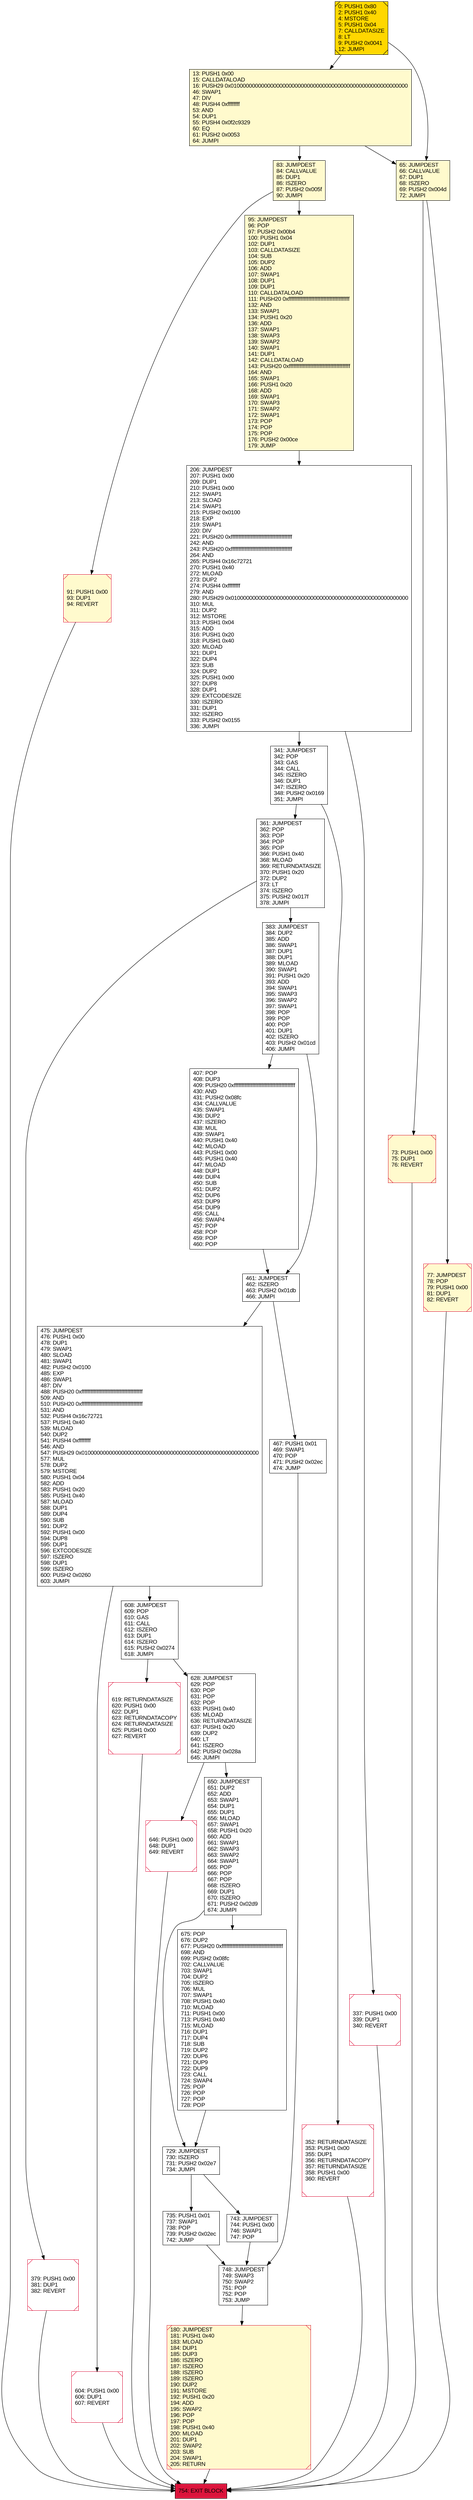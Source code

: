 digraph G {
bgcolor=transparent rankdir=UD;
node [shape=box style=filled color=black fillcolor=white fontname=arial fontcolor=black];
735 [label="735: PUSH1 0x01\l737: SWAP1\l738: POP\l739: PUSH2 0x02ec\l742: JUMP\l" ];
13 [label="13: PUSH1 0x00\l15: CALLDATALOAD\l16: PUSH29 0x0100000000000000000000000000000000000000000000000000000000\l46: SWAP1\l47: DIV\l48: PUSH4 0xffffffff\l53: AND\l54: DUP1\l55: PUSH4 0x0f2c9329\l60: EQ\l61: PUSH2 0x0053\l64: JUMPI\l" fillcolor=lemonchiffon ];
341 [label="341: JUMPDEST\l342: POP\l343: GAS\l344: CALL\l345: ISZERO\l346: DUP1\l347: ISZERO\l348: PUSH2 0x0169\l351: JUMPI\l" ];
83 [label="83: JUMPDEST\l84: CALLVALUE\l85: DUP1\l86: ISZERO\l87: PUSH2 0x005f\l90: JUMPI\l" fillcolor=lemonchiffon ];
180 [label="180: JUMPDEST\l181: PUSH1 0x40\l183: MLOAD\l184: DUP1\l185: DUP3\l186: ISZERO\l187: ISZERO\l188: ISZERO\l189: ISZERO\l190: DUP2\l191: MSTORE\l192: PUSH1 0x20\l194: ADD\l195: SWAP2\l196: POP\l197: POP\l198: PUSH1 0x40\l200: MLOAD\l201: DUP1\l202: SWAP2\l203: SUB\l204: SWAP1\l205: RETURN\l" fillcolor=lemonchiffon shape=Msquare color=crimson ];
467 [label="467: PUSH1 0x01\l469: SWAP1\l470: POP\l471: PUSH2 0x02ec\l474: JUMP\l" ];
628 [label="628: JUMPDEST\l629: POP\l630: POP\l631: POP\l632: POP\l633: PUSH1 0x40\l635: MLOAD\l636: RETURNDATASIZE\l637: PUSH1 0x20\l639: DUP2\l640: LT\l641: ISZERO\l642: PUSH2 0x028a\l645: JUMPI\l" ];
748 [label="748: JUMPDEST\l749: SWAP3\l750: SWAP2\l751: POP\l752: POP\l753: JUMP\l" ];
379 [label="379: PUSH1 0x00\l381: DUP1\l382: REVERT\l" shape=Msquare color=crimson ];
675 [label="675: POP\l676: DUP2\l677: PUSH20 0xffffffffffffffffffffffffffffffffffffffff\l698: AND\l699: PUSH2 0x08fc\l702: CALLVALUE\l703: SWAP1\l704: DUP2\l705: ISZERO\l706: MUL\l707: SWAP1\l708: PUSH1 0x40\l710: MLOAD\l711: PUSH1 0x00\l713: PUSH1 0x40\l715: MLOAD\l716: DUP1\l717: DUP4\l718: SUB\l719: DUP2\l720: DUP6\l721: DUP9\l722: DUP9\l723: CALL\l724: SWAP4\l725: POP\l726: POP\l727: POP\l728: POP\l" ];
608 [label="608: JUMPDEST\l609: POP\l610: GAS\l611: CALL\l612: ISZERO\l613: DUP1\l614: ISZERO\l615: PUSH2 0x0274\l618: JUMPI\l" ];
383 [label="383: JUMPDEST\l384: DUP2\l385: ADD\l386: SWAP1\l387: DUP1\l388: DUP1\l389: MLOAD\l390: SWAP1\l391: PUSH1 0x20\l393: ADD\l394: SWAP1\l395: SWAP3\l396: SWAP2\l397: SWAP1\l398: POP\l399: POP\l400: POP\l401: DUP1\l402: ISZERO\l403: PUSH2 0x01cd\l406: JUMPI\l" ];
407 [label="407: POP\l408: DUP3\l409: PUSH20 0xffffffffffffffffffffffffffffffffffffffff\l430: AND\l431: PUSH2 0x08fc\l434: CALLVALUE\l435: SWAP1\l436: DUP2\l437: ISZERO\l438: MUL\l439: SWAP1\l440: PUSH1 0x40\l442: MLOAD\l443: PUSH1 0x00\l445: PUSH1 0x40\l447: MLOAD\l448: DUP1\l449: DUP4\l450: SUB\l451: DUP2\l452: DUP6\l453: DUP9\l454: DUP9\l455: CALL\l456: SWAP4\l457: POP\l458: POP\l459: POP\l460: POP\l" ];
646 [label="646: PUSH1 0x00\l648: DUP1\l649: REVERT\l" shape=Msquare color=crimson ];
743 [label="743: JUMPDEST\l744: PUSH1 0x00\l746: SWAP1\l747: POP\l" ];
0 [label="0: PUSH1 0x80\l2: PUSH1 0x40\l4: MSTORE\l5: PUSH1 0x04\l7: CALLDATASIZE\l8: LT\l9: PUSH2 0x0041\l12: JUMPI\l" fillcolor=lemonchiffon shape=Msquare fillcolor=gold ];
73 [label="73: PUSH1 0x00\l75: DUP1\l76: REVERT\l" fillcolor=lemonchiffon shape=Msquare color=crimson ];
461 [label="461: JUMPDEST\l462: ISZERO\l463: PUSH2 0x01db\l466: JUMPI\l" ];
650 [label="650: JUMPDEST\l651: DUP2\l652: ADD\l653: SWAP1\l654: DUP1\l655: DUP1\l656: MLOAD\l657: SWAP1\l658: PUSH1 0x20\l660: ADD\l661: SWAP1\l662: SWAP3\l663: SWAP2\l664: SWAP1\l665: POP\l666: POP\l667: POP\l668: ISZERO\l669: DUP1\l670: ISZERO\l671: PUSH2 0x02d9\l674: JUMPI\l" ];
729 [label="729: JUMPDEST\l730: ISZERO\l731: PUSH2 0x02e7\l734: JUMPI\l" ];
337 [label="337: PUSH1 0x00\l339: DUP1\l340: REVERT\l" shape=Msquare color=crimson ];
619 [label="619: RETURNDATASIZE\l620: PUSH1 0x00\l622: DUP1\l623: RETURNDATACOPY\l624: RETURNDATASIZE\l625: PUSH1 0x00\l627: REVERT\l" shape=Msquare color=crimson ];
754 [label="754: EXIT BLOCK\l" fillcolor=crimson ];
206 [label="206: JUMPDEST\l207: PUSH1 0x00\l209: DUP1\l210: PUSH1 0x00\l212: SWAP1\l213: SLOAD\l214: SWAP1\l215: PUSH2 0x0100\l218: EXP\l219: SWAP1\l220: DIV\l221: PUSH20 0xffffffffffffffffffffffffffffffffffffffff\l242: AND\l243: PUSH20 0xffffffffffffffffffffffffffffffffffffffff\l264: AND\l265: PUSH4 0x16c72721\l270: PUSH1 0x40\l272: MLOAD\l273: DUP2\l274: PUSH4 0xffffffff\l279: AND\l280: PUSH29 0x0100000000000000000000000000000000000000000000000000000000\l310: MUL\l311: DUP2\l312: MSTORE\l313: PUSH1 0x04\l315: ADD\l316: PUSH1 0x20\l318: PUSH1 0x40\l320: MLOAD\l321: DUP1\l322: DUP4\l323: SUB\l324: DUP2\l325: PUSH1 0x00\l327: DUP8\l328: DUP1\l329: EXTCODESIZE\l330: ISZERO\l331: DUP1\l332: ISZERO\l333: PUSH2 0x0155\l336: JUMPI\l" ];
475 [label="475: JUMPDEST\l476: PUSH1 0x00\l478: DUP1\l479: SWAP1\l480: SLOAD\l481: SWAP1\l482: PUSH2 0x0100\l485: EXP\l486: SWAP1\l487: DIV\l488: PUSH20 0xffffffffffffffffffffffffffffffffffffffff\l509: AND\l510: PUSH20 0xffffffffffffffffffffffffffffffffffffffff\l531: AND\l532: PUSH4 0x16c72721\l537: PUSH1 0x40\l539: MLOAD\l540: DUP2\l541: PUSH4 0xffffffff\l546: AND\l547: PUSH29 0x0100000000000000000000000000000000000000000000000000000000\l577: MUL\l578: DUP2\l579: MSTORE\l580: PUSH1 0x04\l582: ADD\l583: PUSH1 0x20\l585: PUSH1 0x40\l587: MLOAD\l588: DUP1\l589: DUP4\l590: SUB\l591: DUP2\l592: PUSH1 0x00\l594: DUP8\l595: DUP1\l596: EXTCODESIZE\l597: ISZERO\l598: DUP1\l599: ISZERO\l600: PUSH2 0x0260\l603: JUMPI\l" ];
95 [label="95: JUMPDEST\l96: POP\l97: PUSH2 0x00b4\l100: PUSH1 0x04\l102: DUP1\l103: CALLDATASIZE\l104: SUB\l105: DUP2\l106: ADD\l107: SWAP1\l108: DUP1\l109: DUP1\l110: CALLDATALOAD\l111: PUSH20 0xffffffffffffffffffffffffffffffffffffffff\l132: AND\l133: SWAP1\l134: PUSH1 0x20\l136: ADD\l137: SWAP1\l138: SWAP3\l139: SWAP2\l140: SWAP1\l141: DUP1\l142: CALLDATALOAD\l143: PUSH20 0xffffffffffffffffffffffffffffffffffffffff\l164: AND\l165: SWAP1\l166: PUSH1 0x20\l168: ADD\l169: SWAP1\l170: SWAP3\l171: SWAP2\l172: SWAP1\l173: POP\l174: POP\l175: POP\l176: PUSH2 0x00ce\l179: JUMP\l" fillcolor=lemonchiffon ];
65 [label="65: JUMPDEST\l66: CALLVALUE\l67: DUP1\l68: ISZERO\l69: PUSH2 0x004d\l72: JUMPI\l" fillcolor=lemonchiffon ];
91 [label="91: PUSH1 0x00\l93: DUP1\l94: REVERT\l" fillcolor=lemonchiffon shape=Msquare color=crimson ];
77 [label="77: JUMPDEST\l78: POP\l79: PUSH1 0x00\l81: DUP1\l82: REVERT\l" fillcolor=lemonchiffon shape=Msquare color=crimson ];
352 [label="352: RETURNDATASIZE\l353: PUSH1 0x00\l355: DUP1\l356: RETURNDATACOPY\l357: RETURNDATASIZE\l358: PUSH1 0x00\l360: REVERT\l" shape=Msquare color=crimson ];
361 [label="361: JUMPDEST\l362: POP\l363: POP\l364: POP\l365: POP\l366: PUSH1 0x40\l368: MLOAD\l369: RETURNDATASIZE\l370: PUSH1 0x20\l372: DUP2\l373: LT\l374: ISZERO\l375: PUSH2 0x017f\l378: JUMPI\l" ];
604 [label="604: PUSH1 0x00\l606: DUP1\l607: REVERT\l" shape=Msquare color=crimson ];
383 -> 407;
65 -> 77;
13 -> 83;
337 -> 754;
619 -> 754;
206 -> 337;
650 -> 729;
91 -> 754;
77 -> 754;
352 -> 754;
95 -> 206;
729 -> 743;
475 -> 604;
383 -> 461;
407 -> 461;
604 -> 754;
0 -> 65;
65 -> 73;
608 -> 619;
646 -> 754;
735 -> 748;
475 -> 608;
73 -> 754;
467 -> 748;
461 -> 475;
361 -> 383;
748 -> 180;
361 -> 379;
461 -> 467;
379 -> 754;
0 -> 13;
729 -> 735;
650 -> 675;
743 -> 748;
608 -> 628;
206 -> 341;
628 -> 646;
675 -> 729;
628 -> 650;
180 -> 754;
83 -> 91;
83 -> 95;
341 -> 352;
341 -> 361;
13 -> 65;
}